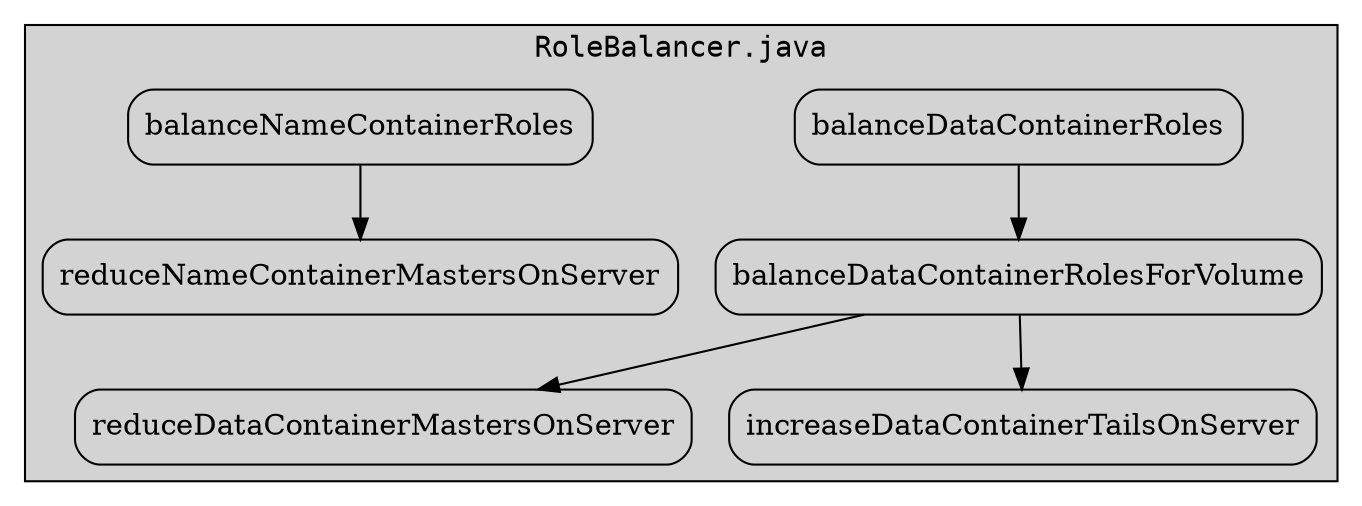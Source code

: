digraph G {
	compound = false;
	fontname = "Courier";
	node [shape="box",style="rounded"];

	subgraph cluster_0 {
		label = "RoleBalancer.java";
		style = "filled";
		balanceDataContainerRoles -> balanceDataContainerRolesForVolume -> reduceDataContainerMastersOnServer;
		balanceDataContainerRolesForVolume -> increaseDataContainerTailsOnServer;
		balanceNameContainerRoles -> reduceNameContainerMastersOnServer;
	}
}
